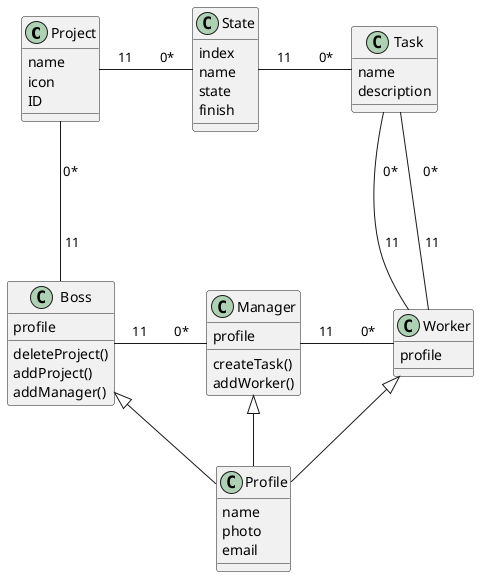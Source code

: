 @startuml

Project : name
Project : icon
Project : ID

State : index
State : name
State : state
State : finish

Task : name
Task : description

Boss : profile
Boss : deleteProject()
Boss : addProject()
Boss : addManager()

Manager : profile
Manager : createTask()
Manager : addWorker()

Worker : profile

Profile : name
Profile : photo
Profile : email

Project - State : 11        0*
State - Task : 11        0*
Task -- Worker : 0*\n\n\n\n 11
Task -- Worker : 0*\n\n\n\n 11
Project -- Boss : 0*\n\n\n\n 11
Boss - Manager : 11        0*
Manager - Worker : 11        0*

Worker <|- Profile
Manager <|-- Profile
Boss <|-- Profile
@enduml